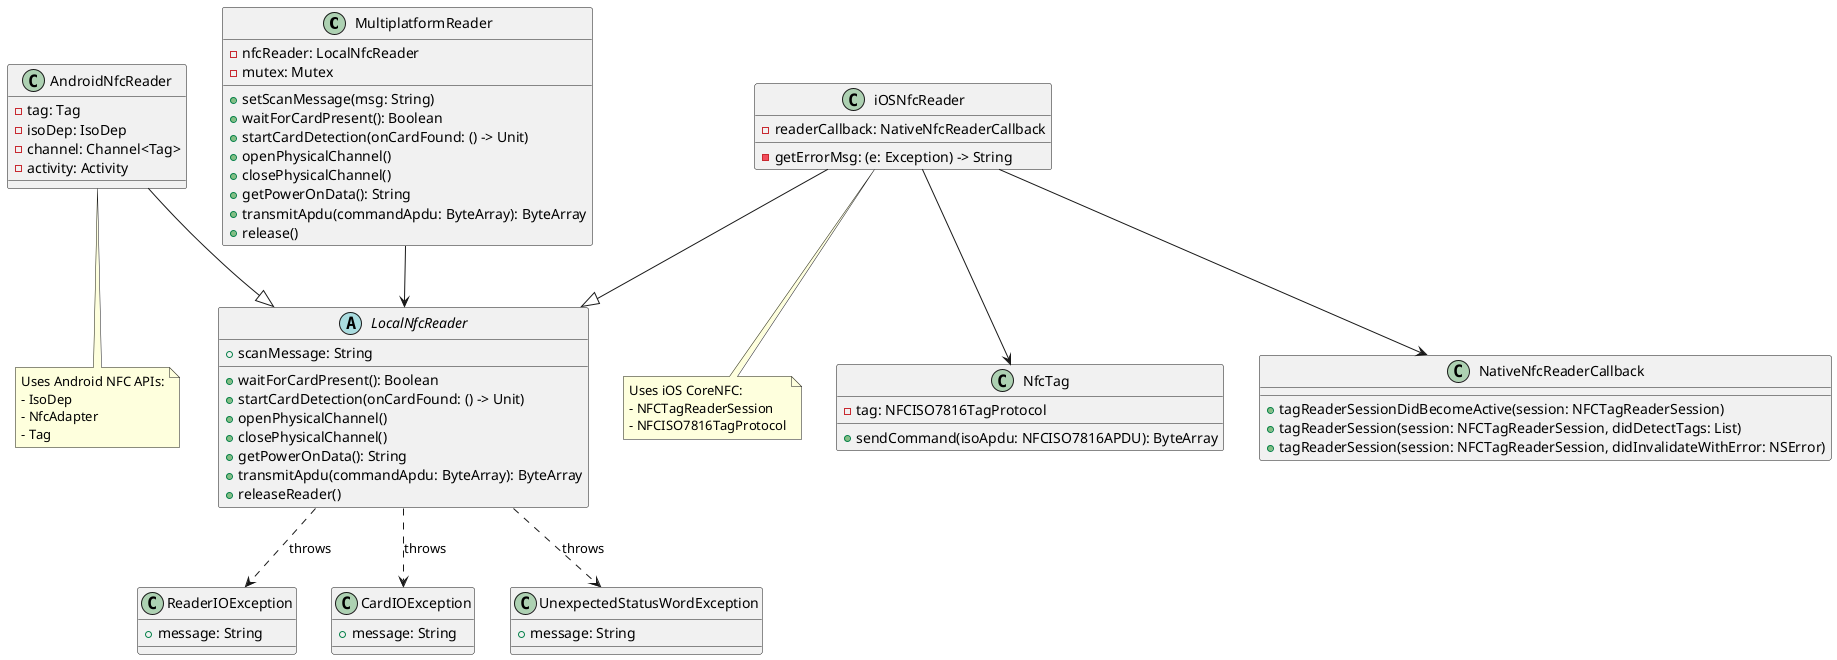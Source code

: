 @startuml

class MultiplatformReader {
  -nfcReader: LocalNfcReader
  -mutex: Mutex
  +setScanMessage(msg: String)
  +waitForCardPresent(): Boolean
  +startCardDetection(onCardFound: () -> Unit)
  +openPhysicalChannel()
  +closePhysicalChannel()
  +getPowerOnData(): String
  +transmitApdu(commandApdu: ByteArray): ByteArray
  +release()
}

abstract class LocalNfcReader {
  +scanMessage: String
  +waitForCardPresent(): Boolean
  +startCardDetection(onCardFound: () -> Unit)
  +openPhysicalChannel()
  +closePhysicalChannel()
  +getPowerOnData(): String
  +transmitApdu(commandApdu: ByteArray): ByteArray
  +releaseReader()
}

class AndroidNfcReader {
  -tag: Tag
  -isoDep: IsoDep
  -channel: Channel<Tag>
  -activity: Activity
}

class iOSNfcReader {
  -getErrorMsg: (e: Exception) -> String
  -readerCallback: NativeNfcReaderCallback
}

class NfcTag {
  -tag: NFCISO7816TagProtocol
  +sendCommand(isoApdu: NFCISO7816APDU): ByteArray
}

class NativeNfcReaderCallback {
  +tagReaderSessionDidBecomeActive(session: NFCTagReaderSession)
  +tagReaderSession(session: NFCTagReaderSession, didDetectTags: List)
  +tagReaderSession(session: NFCTagReaderSession, didInvalidateWithError: NSError)
}

class ReaderIOException {
  +message: String
}

class CardIOException {
  +message: String
}

class UnexpectedStatusWordException {
  +message: String
}

MultiplatformReader --> LocalNfcReader
AndroidNfcReader --|> LocalNfcReader
iOSNfcReader --|> LocalNfcReader
iOSNfcReader --> NativeNfcReaderCallback
iOSNfcReader --> NfcTag

LocalNfcReader ..> ReaderIOException : throws
LocalNfcReader ..> CardIOException : throws
LocalNfcReader ..> UnexpectedStatusWordException : throws

note bottom of AndroidNfcReader
  Uses Android NFC APIs:
  - IsoDep
  - NfcAdapter
  - Tag
end note

note bottom of iOSNfcReader
  Uses iOS CoreNFC:
  - NFCTagReaderSession
  - NFCISO7816TagProtocol
end note

@enduml